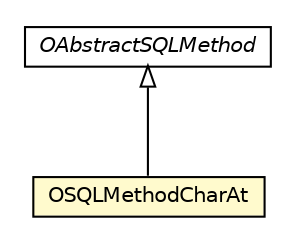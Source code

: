 #!/usr/local/bin/dot
#
# Class diagram 
# Generated by UMLGraph version R5_6-24-gf6e263 (http://www.umlgraph.org/)
#

digraph G {
	edge [fontname="Helvetica",fontsize=10,labelfontname="Helvetica",labelfontsize=10];
	node [fontname="Helvetica",fontsize=10,shape=plaintext];
	nodesep=0.25;
	ranksep=0.5;
	// com.orientechnologies.orient.core.sql.method.OSQLMethodCharAt
	c3453477 [label=<<table title="com.orientechnologies.orient.core.sql.method.OSQLMethodCharAt" border="0" cellborder="1" cellspacing="0" cellpadding="2" port="p" bgcolor="lemonChiffon" href="./OSQLMethodCharAt.html">
		<tr><td><table border="0" cellspacing="0" cellpadding="1">
<tr><td align="center" balign="center"> OSQLMethodCharAt </td></tr>
		</table></td></tr>
		</table>>, URL="./OSQLMethodCharAt.html", fontname="Helvetica", fontcolor="black", fontsize=10.0];
	// com.orientechnologies.orient.core.sql.method.misc.OAbstractSQLMethod
	c3453485 [label=<<table title="com.orientechnologies.orient.core.sql.method.misc.OAbstractSQLMethod" border="0" cellborder="1" cellspacing="0" cellpadding="2" port="p" href="./misc/OAbstractSQLMethod.html">
		<tr><td><table border="0" cellspacing="0" cellpadding="1">
<tr><td align="center" balign="center"><font face="Helvetica-Oblique"> OAbstractSQLMethod </font></td></tr>
		</table></td></tr>
		</table>>, URL="./misc/OAbstractSQLMethod.html", fontname="Helvetica", fontcolor="black", fontsize=10.0];
	//com.orientechnologies.orient.core.sql.method.OSQLMethodCharAt extends com.orientechnologies.orient.core.sql.method.misc.OAbstractSQLMethod
	c3453485:p -> c3453477:p [dir=back,arrowtail=empty];
}

